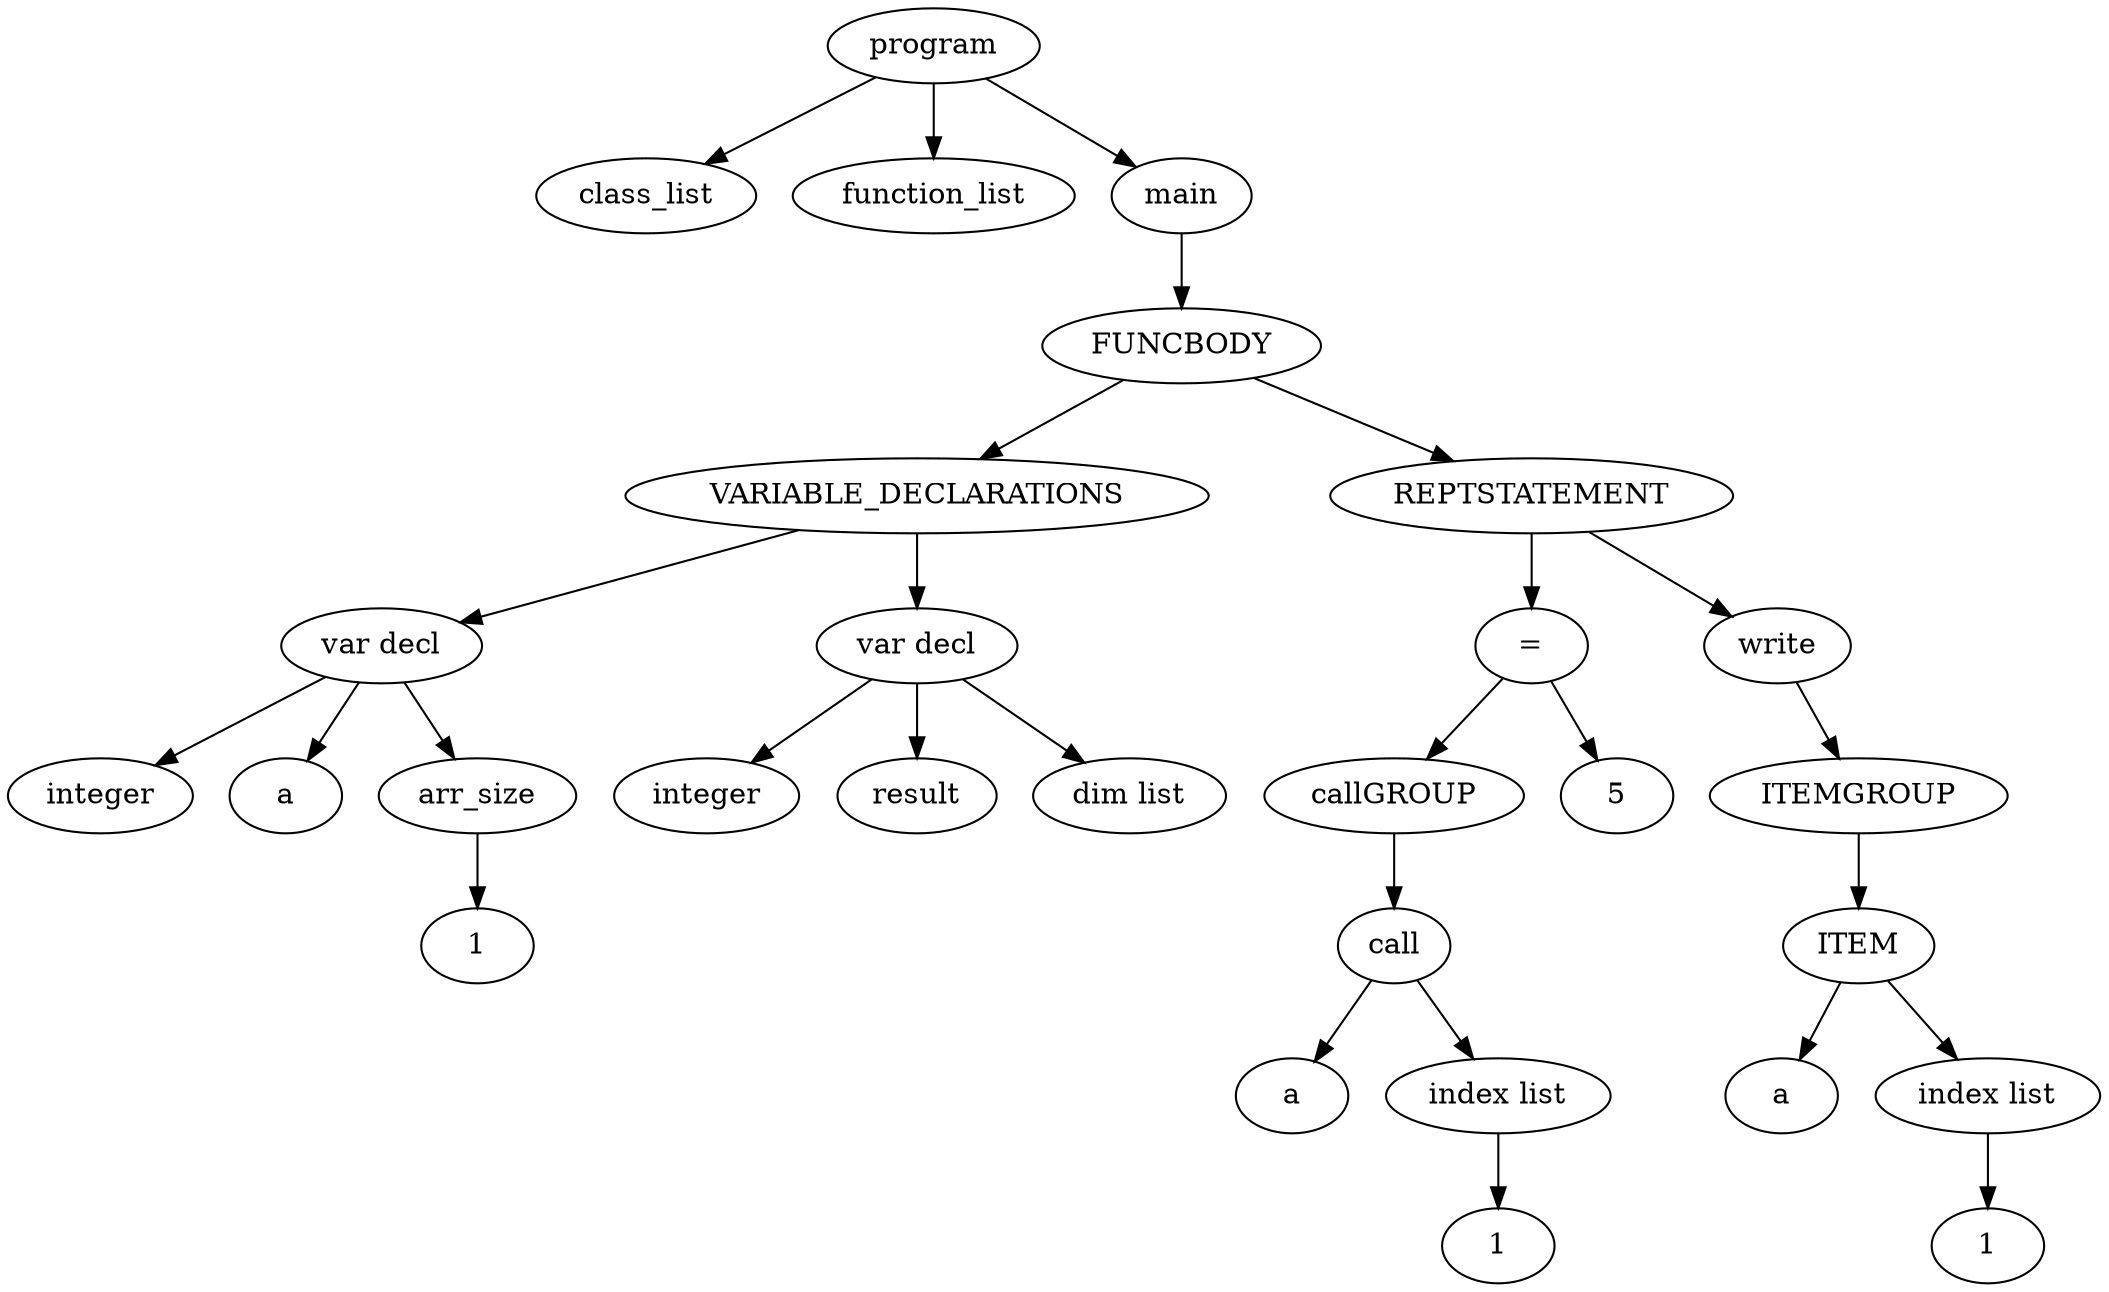 digraph AST {
0[label="program"]
0->1
0->2
0->3
3[label="main"]
3->4
4[label="FUNCBODY"]
4->5
4->20
20[label="REPTSTATEMENT"]
20->29
20->35
35[label="write"]
35->44
44[label="ITEMGROUP"]
44->36
36[label="ITEM"]
36->37
36->38
38[label="index list"]
38->39
39[label="1"]
37[label="a"]
29[label="="]
29->28
29->30
30[label="5"]
28[label="callGROUP"]
28->21
21[label="call"]
21->22
21->23
23[label="index list"]
23->24
24[label="1"]
22[label="a"]
5[label="VARIABLE_DECLARATIONS"]
5->7
5->16
16[label="var decl"]
16->15
16->17
16->18
18[label="dim list"]
17[label="result"]
15[label="integer"]
7[label="var decl"]
7->6
7->8
7->11
11[label="arr_size"]
11->12
12[label="1"]
8[label="a"]
6[label="integer"]
2[label="function_list"]
1[label="class_list"]
}
